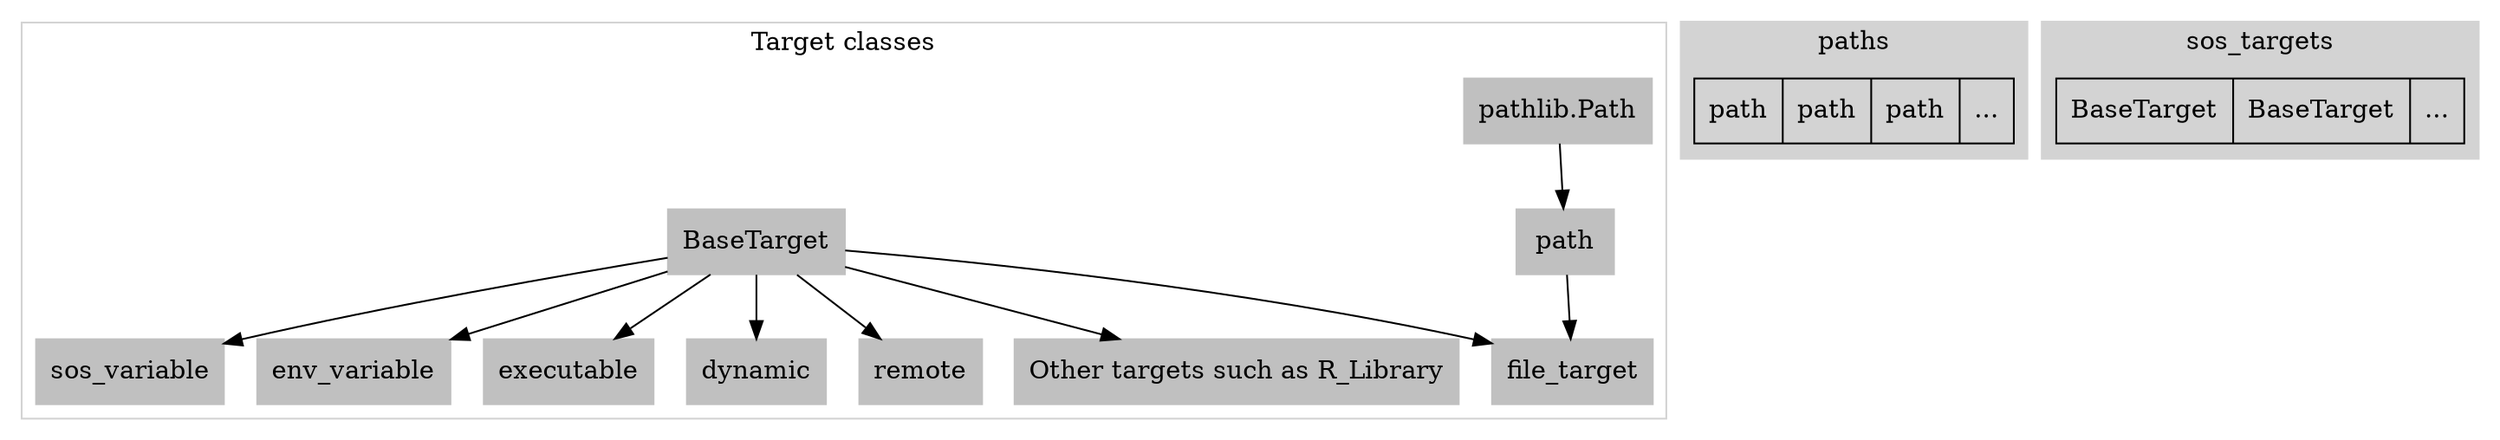 digraph sos_classes {

    subgraph cluster_0 {
        color = lightgray;
        label = "Target classes";
        

        Path [shape=box, style=filled, color=gray, fillcolor=gray, label="pathlib.Path"];

        path [shape=box, style=filled, color=gray, fillcolor=gray, label="path"];

        file_target [shape=box, style=filled, color=gray, fillcolor=gray, label="file_target"];

        BaseTarget [shape=box, style=filled, color=gray, fillcolor=gray];
        sos_variable  [shape=box, style=filled, color=gray, fillcolor=gray];
        env_variable  [shape=box, style=filled, color=gray, fillcolor=gray];
        executable [shape=box, style=filled, color=gray, fillcolor=gray];
        dynamic [shape=box, style=filled, color=gray, fillcolor=gray];
        remote [shape=box, style=filled, color=gray, fillcolor=gray];
        other_targets [ shape=box, style=filled, color=gray, fillcolor=gray, label="Other targets such as R_Library"];

        Path -> path -> file_target;
        BaseTarget -> file_target;
        BaseTarget -> executable;
        BaseTarget -> sos_variable;
        BaseTarget -> env_variable;
        BaseTarget -> dynamic;
        BaseTarget -> remote;
        BaseTarget -> other_targets;

    }

    subgraph cluster_1 {
        color = lightgray;
        label = "paths";
        style = filled;
        
        node [shape=record label="paths"];
        struct1 [label="<f0>path|<f1>path|<f2>path|<f3>..."];
    }

    subgraph cluster_2 {
        color = lightgray;
        label = "sos_targets";
        style = filled;
        
        node [shape=record label="sos_targets"];
        struct2 [label="<f0>BaseTarget|<f1>BaseTarget|<f2>..."];
    }
}
